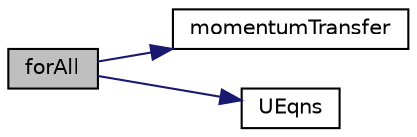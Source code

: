 digraph "forAll"
{
  bgcolor="transparent";
  edge [fontname="Helvetica",fontsize="10",labelfontname="Helvetica",labelfontsize="10"];
  node [fontname="Helvetica",fontsize="10",shape=record];
  rankdir="LR";
  Node1 [label="forAll",height=0.2,width=0.4,color="black", fillcolor="grey75", style="filled", fontcolor="black"];
  Node1 -> Node2 [color="midnightblue",fontsize="10",style="solid",fontname="Helvetica"];
  Node2 [label="momentumTransfer",height=0.2,width=0.4,color="black",URL="$a03416.html#a097c3e0eb1b3f6f3cc1ad1e6978ab020"];
  Node1 -> Node3 [color="midnightblue",fontsize="10",style="solid",fontname="Helvetica"];
  Node3 [label="UEqns",height=0.2,width=0.4,color="black",URL="$a03415.html#a897d1fff9d8e6f24d2b642debb9341a2"];
}
